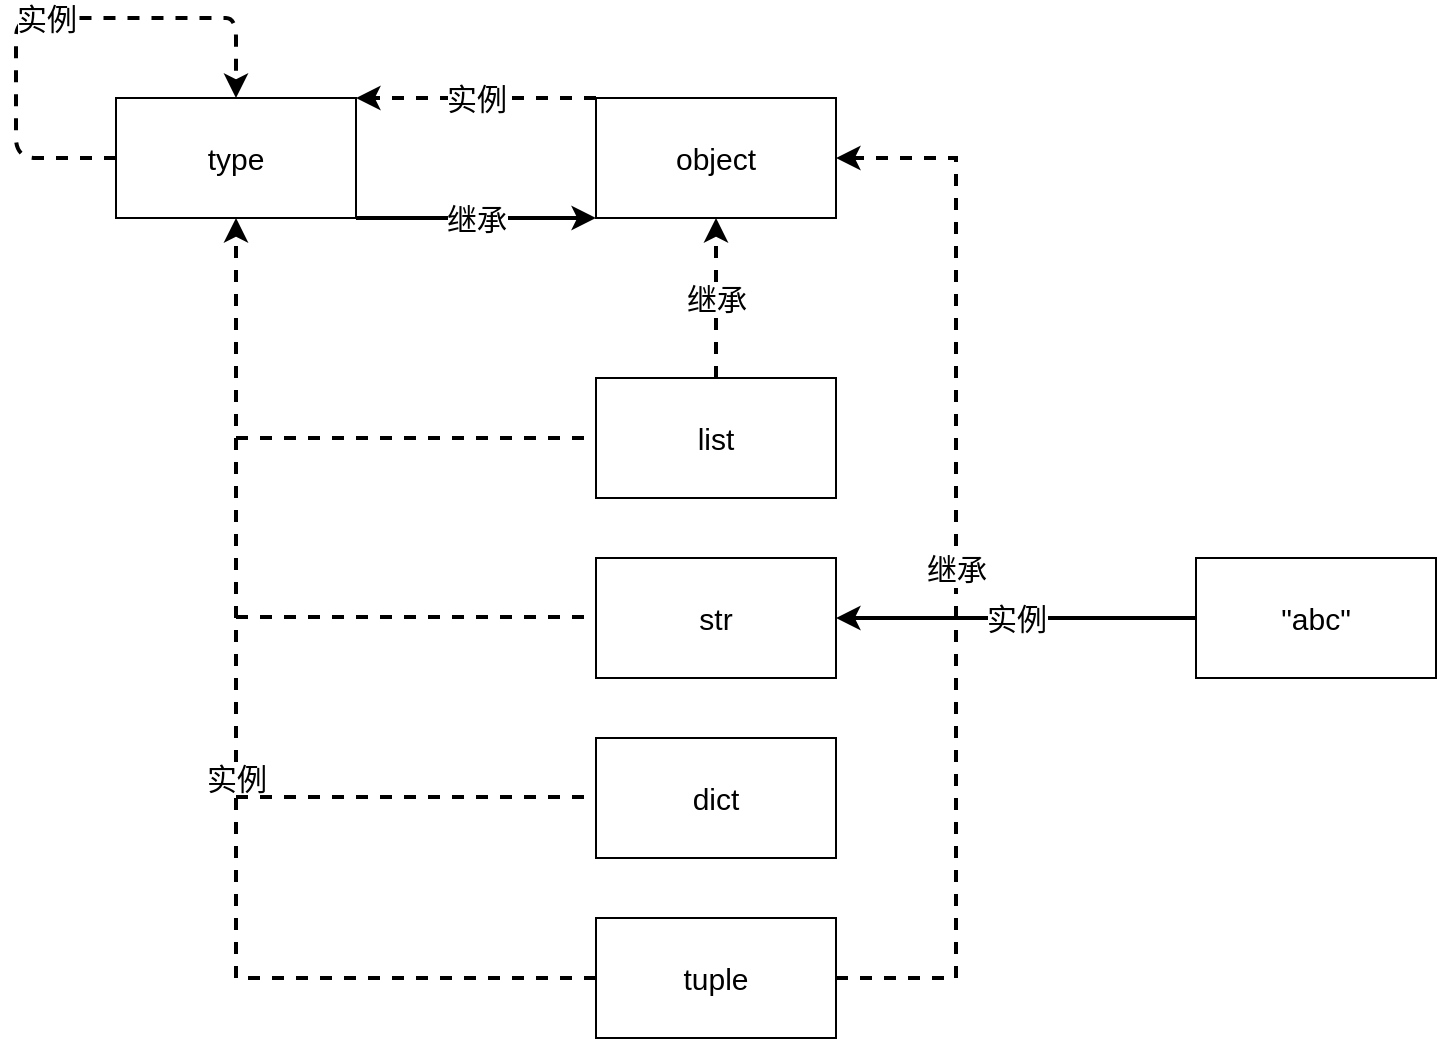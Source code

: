 <mxfile version="13.0.3" type="device"><diagram id="oYbv-GiXum4JYwLlzKVc" name="第 1 页"><mxGraphModel dx="992" dy="731" grid="1" gridSize="10" guides="1" tooltips="1" connect="1" arrows="1" fold="1" page="1" pageScale="1" pageWidth="827" pageHeight="1169" math="0" shadow="0"><root><mxCell id="0"/><mxCell id="1" parent="0"/><mxCell id="Lo9UEORgm4yQHHaTGZqo-5" value="&lt;font style=&quot;font-size: 15px&quot;&gt;type&lt;/font&gt;" style="rounded=0;whiteSpace=wrap;html=1;" vertex="1" parent="1"><mxGeometry x="100" y="180" width="120" height="60" as="geometry"/></mxCell><mxCell id="Lo9UEORgm4yQHHaTGZqo-6" value="&lt;font style=&quot;font-size: 15px&quot;&gt;继承&lt;/font&gt;" style="endArrow=classic;html=1;exitX=1;exitY=1;exitDx=0;exitDy=0;strokeWidth=2;entryX=0;entryY=1;entryDx=0;entryDy=0;" edge="1" parent="1" source="Lo9UEORgm4yQHHaTGZqo-5" target="Lo9UEORgm4yQHHaTGZqo-8"><mxGeometry width="50" height="50" relative="1" as="geometry"><mxPoint x="370" y="400" as="sourcePoint"/><mxPoint x="340" y="240" as="targetPoint"/></mxGeometry></mxCell><mxCell id="Lo9UEORgm4yQHHaTGZqo-7" value="&lt;font style=&quot;font-size: 15px&quot;&gt;实例&lt;/font&gt;" style="endArrow=classic;html=1;strokeWidth=2;entryX=1;entryY=0;entryDx=0;entryDy=0;dashed=1;exitX=0;exitY=0;exitDx=0;exitDy=0;" edge="1" parent="1" source="Lo9UEORgm4yQHHaTGZqo-8" target="Lo9UEORgm4yQHHaTGZqo-5"><mxGeometry width="50" height="50" relative="1" as="geometry"><mxPoint x="330" y="180" as="sourcePoint"/><mxPoint x="420" y="350" as="targetPoint"/></mxGeometry></mxCell><mxCell id="Lo9UEORgm4yQHHaTGZqo-8" value="&lt;font style=&quot;font-size: 15px&quot;&gt;object&lt;/font&gt;" style="rounded=0;whiteSpace=wrap;html=1;" vertex="1" parent="1"><mxGeometry x="340" y="180" width="120" height="60" as="geometry"/></mxCell><mxCell id="Lo9UEORgm4yQHHaTGZqo-13" value="&lt;font style=&quot;font-size: 15px&quot;&gt;实例&lt;/font&gt;" style="endArrow=classic;html=1;dashed=1;strokeWidth=2;exitX=0;exitY=0.5;exitDx=0;exitDy=0;entryX=0.5;entryY=0;entryDx=0;entryDy=0;" edge="1" parent="1" source="Lo9UEORgm4yQHHaTGZqo-5" target="Lo9UEORgm4yQHHaTGZqo-5"><mxGeometry width="50" height="50" relative="1" as="geometry"><mxPoint x="30" y="250" as="sourcePoint"/><mxPoint x="80" y="200" as="targetPoint"/><Array as="points"><mxPoint x="50" y="210"/><mxPoint x="50" y="140"/><mxPoint x="90" y="140"/><mxPoint x="140" y="140"/><mxPoint x="160" y="140"/></Array></mxGeometry></mxCell><mxCell id="Lo9UEORgm4yQHHaTGZqo-26" value="&lt;font style=&quot;font-size: 15px&quot;&gt;继承&lt;/font&gt;" style="edgeStyle=orthogonalEdgeStyle;rounded=0;orthogonalLoop=1;jettySize=auto;html=1;exitX=0.5;exitY=0;exitDx=0;exitDy=0;entryX=0.5;entryY=1;entryDx=0;entryDy=0;dashed=1;startArrow=none;startFill=0;strokeWidth=2;" edge="1" parent="1" source="Lo9UEORgm4yQHHaTGZqo-15" target="Lo9UEORgm4yQHHaTGZqo-8"><mxGeometry relative="1" as="geometry"/></mxCell><mxCell id="Lo9UEORgm4yQHHaTGZqo-15" value="&lt;font style=&quot;font-size: 15px&quot;&gt;list&lt;/font&gt;" style="rounded=0;whiteSpace=wrap;html=1;" vertex="1" parent="1"><mxGeometry x="340" y="320" width="120" height="60" as="geometry"/></mxCell><mxCell id="Lo9UEORgm4yQHHaTGZqo-16" value="&lt;font style=&quot;font-size: 15px&quot;&gt;str&lt;/font&gt;" style="rounded=0;whiteSpace=wrap;html=1;" vertex="1" parent="1"><mxGeometry x="340" y="410" width="120" height="60" as="geometry"/></mxCell><mxCell id="Lo9UEORgm4yQHHaTGZqo-17" value="&lt;font style=&quot;font-size: 15px&quot;&gt;dict&lt;/font&gt;" style="rounded=0;whiteSpace=wrap;html=1;" vertex="1" parent="1"><mxGeometry x="340" y="500" width="120" height="60" as="geometry"/></mxCell><mxCell id="Lo9UEORgm4yQHHaTGZqo-19" value="&lt;font style=&quot;font-size: 15px&quot;&gt;实例&lt;/font&gt;" style="edgeStyle=orthogonalEdgeStyle;rounded=0;orthogonalLoop=1;jettySize=auto;html=1;entryX=0.5;entryY=1;entryDx=0;entryDy=0;dashed=1;strokeWidth=2;" edge="1" parent="1" source="Lo9UEORgm4yQHHaTGZqo-18" target="Lo9UEORgm4yQHHaTGZqo-5"><mxGeometry relative="1" as="geometry"/></mxCell><mxCell id="Lo9UEORgm4yQHHaTGZqo-27" value="&lt;font style=&quot;font-size: 15px&quot;&gt;继承&lt;/font&gt;" style="edgeStyle=orthogonalEdgeStyle;rounded=0;orthogonalLoop=1;jettySize=auto;html=1;exitX=1;exitY=0.5;exitDx=0;exitDy=0;entryX=1;entryY=0.5;entryDx=0;entryDy=0;dashed=1;startArrow=none;startFill=0;strokeWidth=2;" edge="1" parent="1" source="Lo9UEORgm4yQHHaTGZqo-18" target="Lo9UEORgm4yQHHaTGZqo-8"><mxGeometry relative="1" as="geometry"><Array as="points"><mxPoint x="520" y="620"/><mxPoint x="520" y="210"/></Array></mxGeometry></mxCell><mxCell id="Lo9UEORgm4yQHHaTGZqo-18" value="&lt;font style=&quot;font-size: 15px&quot;&gt;tuple&lt;/font&gt;" style="rounded=0;whiteSpace=wrap;html=1;" vertex="1" parent="1"><mxGeometry x="340" y="590" width="120" height="60" as="geometry"/></mxCell><mxCell id="Lo9UEORgm4yQHHaTGZqo-21" value="" style="endArrow=none;html=1;dashed=1;strokeWidth=2;" edge="1" parent="1"><mxGeometry width="50" height="50" relative="1" as="geometry"><mxPoint x="160" y="350" as="sourcePoint"/><mxPoint x="340" y="350" as="targetPoint"/></mxGeometry></mxCell><mxCell id="Lo9UEORgm4yQHHaTGZqo-24" value="" style="endArrow=none;html=1;dashed=1;strokeWidth=2;" edge="1" parent="1"><mxGeometry width="50" height="50" relative="1" as="geometry"><mxPoint x="160" y="439.5" as="sourcePoint"/><mxPoint x="340" y="439.5" as="targetPoint"/></mxGeometry></mxCell><mxCell id="Lo9UEORgm4yQHHaTGZqo-25" value="" style="endArrow=none;html=1;dashed=1;strokeWidth=2;" edge="1" parent="1"><mxGeometry width="50" height="50" relative="1" as="geometry"><mxPoint x="160" y="529.5" as="sourcePoint"/><mxPoint x="340" y="529.5" as="targetPoint"/></mxGeometry></mxCell><mxCell id="Lo9UEORgm4yQHHaTGZqo-29" value="&lt;font style=&quot;font-size: 15px&quot;&gt;实例&lt;/font&gt;" style="edgeStyle=orthogonalEdgeStyle;rounded=0;orthogonalLoop=1;jettySize=auto;html=1;entryX=1;entryY=0.5;entryDx=0;entryDy=0;startArrow=none;startFill=0;strokeWidth=2;" edge="1" parent="1" source="Lo9UEORgm4yQHHaTGZqo-28" target="Lo9UEORgm4yQHHaTGZqo-16"><mxGeometry relative="1" as="geometry"/></mxCell><mxCell id="Lo9UEORgm4yQHHaTGZqo-28" value="&lt;font style=&quot;font-size: 15px&quot;&gt;&quot;abc&quot;&lt;/font&gt;" style="rounded=0;whiteSpace=wrap;html=1;" vertex="1" parent="1"><mxGeometry x="640" y="410" width="120" height="60" as="geometry"/></mxCell></root></mxGraphModel></diagram></mxfile>